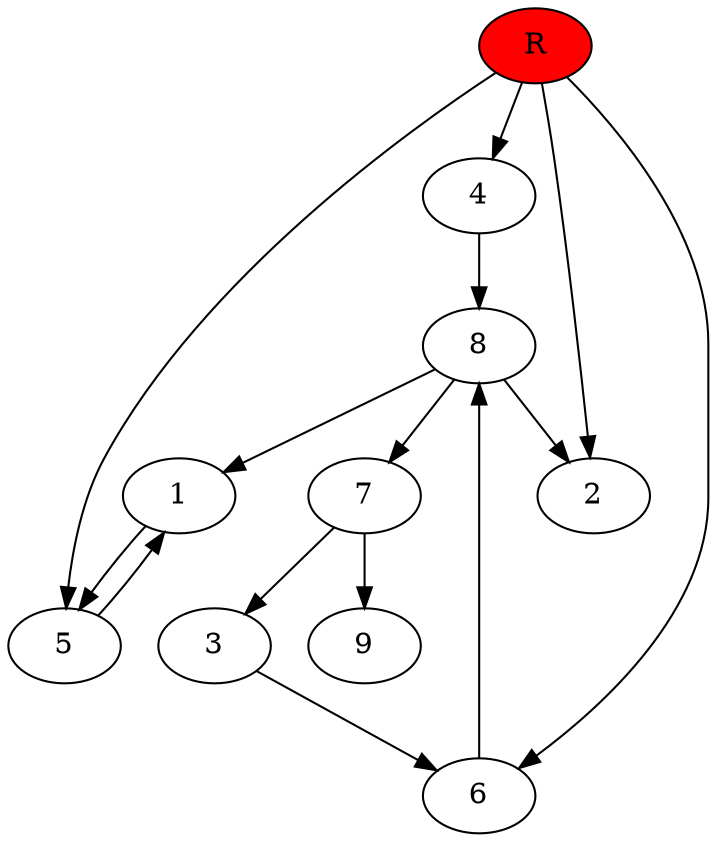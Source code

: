 digraph prb43652 {
	1
	2
	3
	4
	5
	6
	7
	8
	R [fillcolor="#ff0000" style=filled]
	1 -> 5
	3 -> 6
	4 -> 8
	5 -> 1
	6 -> 8
	7 -> 3
	7 -> 9
	8 -> 1
	8 -> 2
	8 -> 7
	R -> 2
	R -> 4
	R -> 5
	R -> 6
}
